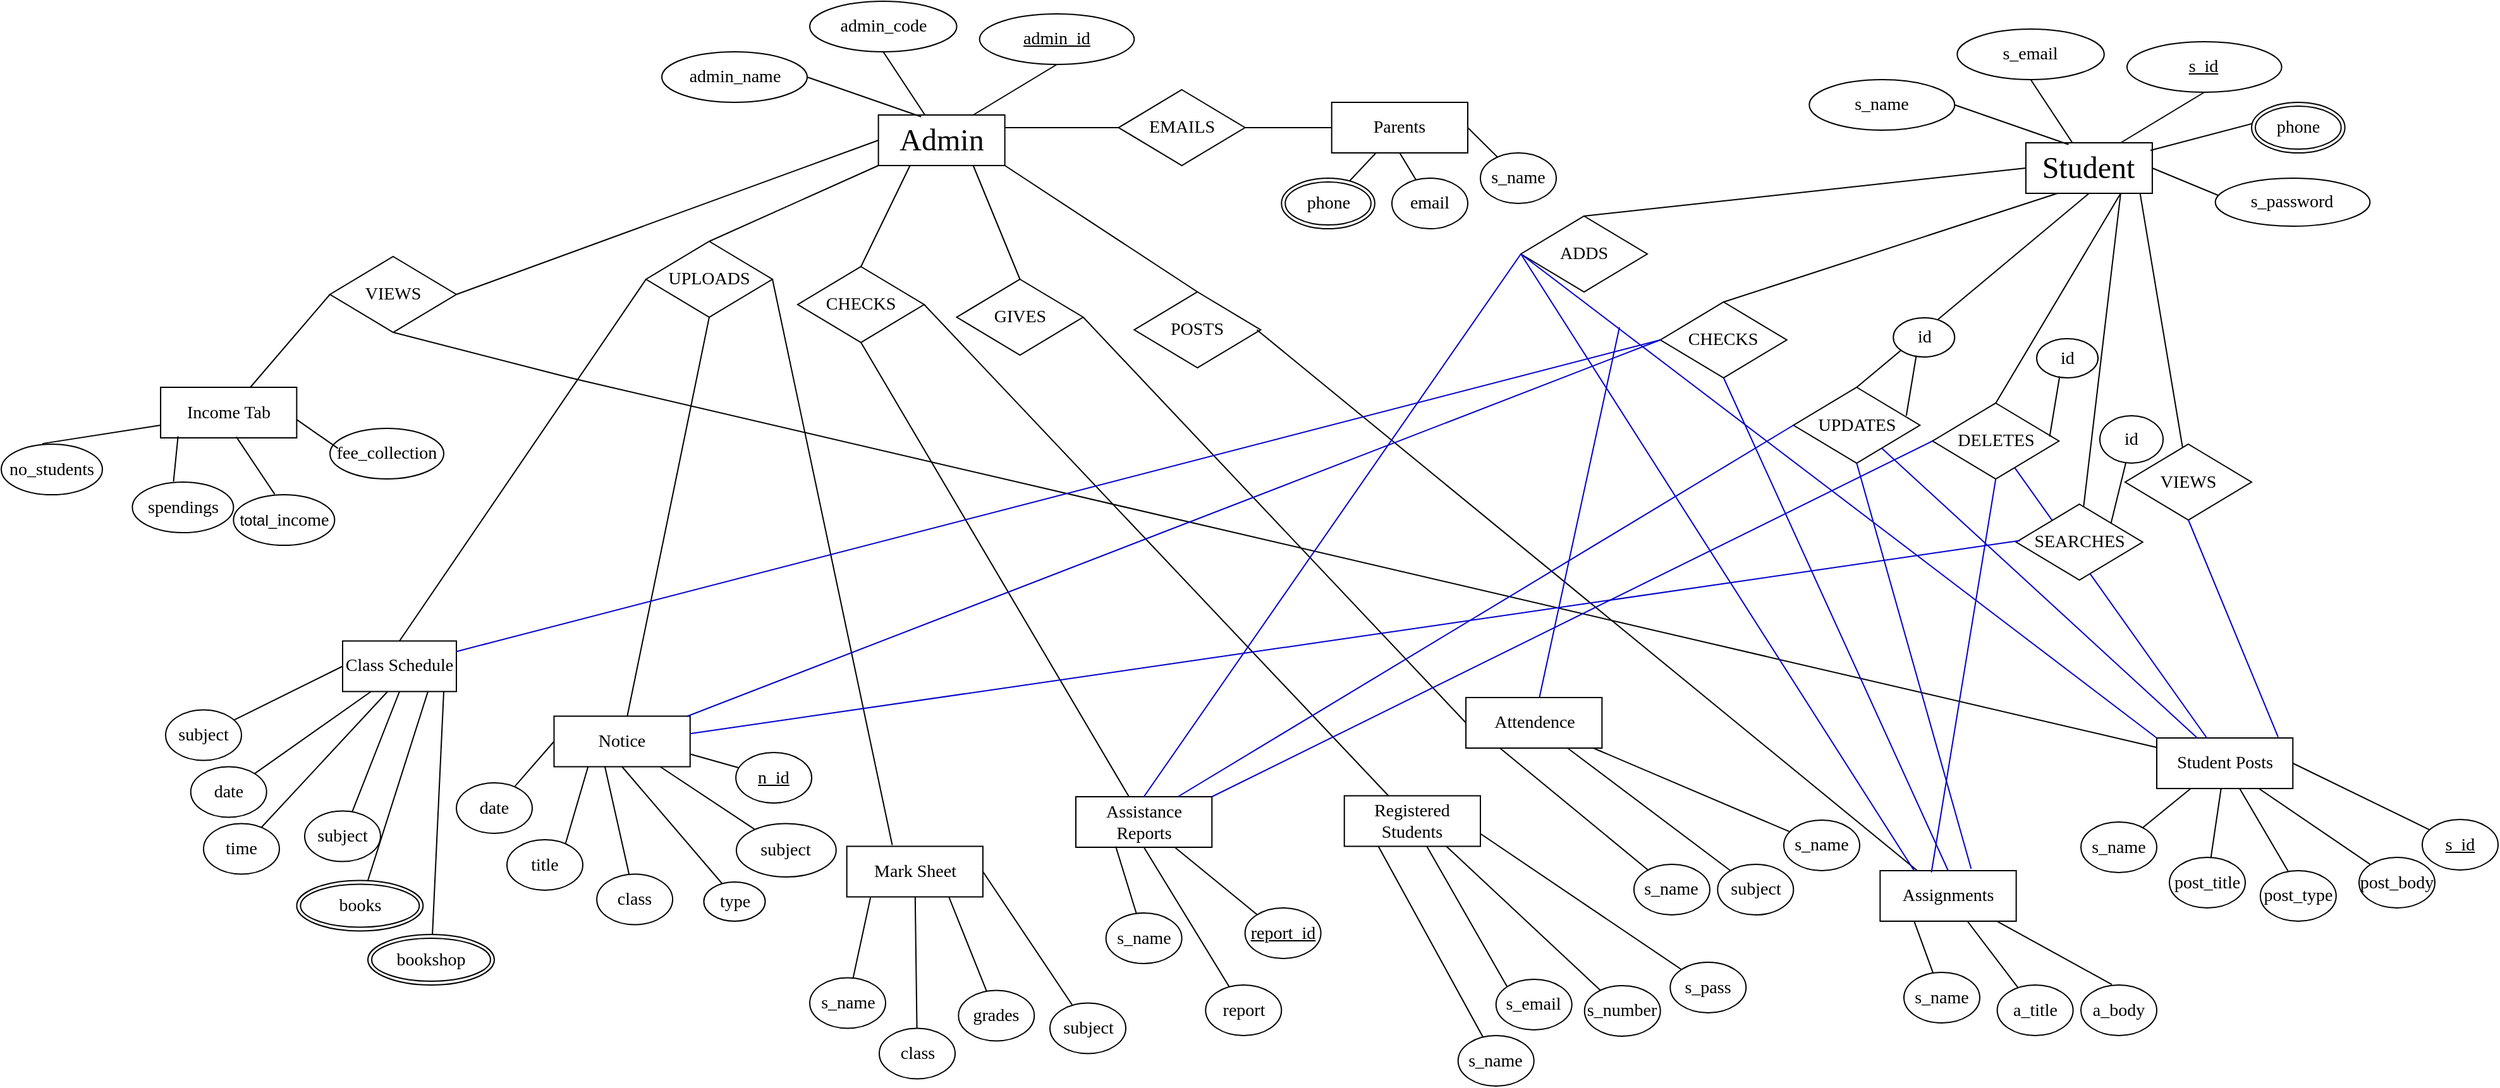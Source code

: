 <mxfile version="15.0.4" type="device"><diagram id="FTMtAkKd2MrKrXg9BswB" name="Page-1"><mxGraphModel dx="1871" dy="1571" grid="1" gridSize="10" guides="1" tooltips="1" connect="1" arrows="1" fold="1" page="1" pageScale="1" pageWidth="850" pageHeight="1100" math="0" shadow="0"><root><mxCell id="0"/><mxCell id="1" parent="0"/><mxCell id="PB2OtkkLWwIQwwQjsFlY-1" value="&lt;font style=&quot;font-size: 24px&quot; face=&quot;Times New Roman&quot;&gt;Admin&lt;/font&gt;" style="whiteSpace=wrap;html=1;align=center;" parent="1" vertex="1"><mxGeometry x="33.82" y="-218" width="100" height="40" as="geometry"/></mxCell><mxCell id="PB2OtkkLWwIQwwQjsFlY-3" value="&lt;font style=&quot;font-size: 14px&quot; face=&quot;Times New Roman&quot;&gt;Class Schedule&lt;br&gt;&lt;/font&gt;" style="whiteSpace=wrap;html=1;align=center;" parent="1" vertex="1"><mxGeometry x="-390" y="198.25" width="90" height="40" as="geometry"/></mxCell><mxCell id="PB2OtkkLWwIQwwQjsFlY-7" value="&lt;font style=&quot;font-size: 14px&quot; face=&quot;Times New Roman&quot;&gt;Registered Students&lt;br&gt;&lt;/font&gt;" style="whiteSpace=wrap;html=1;align=center;" parent="1" vertex="1"><mxGeometry x="402.36" y="320.75" width="107.64" height="40" as="geometry"/></mxCell><mxCell id="PB2OtkkLWwIQwwQjsFlY-10" value="&lt;font style=&quot;font-size: 14px&quot; face=&quot;Times New Roman&quot;&gt;Parents&lt;br&gt;&lt;/font&gt;" style="whiteSpace=wrap;html=1;align=center;" parent="1" vertex="1"><mxGeometry x="392.36" y="-228" width="107.64" height="40" as="geometry"/></mxCell><mxCell id="PB2OtkkLWwIQwwQjsFlY-11" value="&lt;font style=&quot;font-size: 14px&quot; face=&quot;Times New Roman&quot;&gt;Assistance Reports&lt;br&gt;&lt;/font&gt;" style="whiteSpace=wrap;html=1;align=center;" parent="1" vertex="1"><mxGeometry x="190" y="321.5" width="107.64" height="40" as="geometry"/></mxCell><mxCell id="PB2OtkkLWwIQwwQjsFlY-13" value="&lt;font style=&quot;font-size: 14px&quot; face=&quot;Times New Roman&quot;&gt;Mark Sheet&lt;br&gt;&lt;/font&gt;" style="whiteSpace=wrap;html=1;align=center;" parent="1" vertex="1"><mxGeometry x="8.82" y="360.75" width="107.64" height="40" as="geometry"/></mxCell><mxCell id="PB2OtkkLWwIQwwQjsFlY-14" value="&lt;font style=&quot;font-size: 14px&quot; face=&quot;Times New Roman&quot;&gt;Notice&lt;br&gt;&lt;/font&gt;" style="whiteSpace=wrap;html=1;align=center;" parent="1" vertex="1"><mxGeometry x="-222.76" y="257.75" width="107.64" height="40" as="geometry"/></mxCell><mxCell id="PB2OtkkLWwIQwwQjsFlY-15" value="&lt;font style=&quot;font-size: 14px&quot; face=&quot;Times New Roman&quot;&gt;Attendence&lt;br&gt;&lt;/font&gt;" style="whiteSpace=wrap;html=1;align=center;" parent="1" vertex="1"><mxGeometry x="498.54" y="243" width="107.64" height="40" as="geometry"/></mxCell><mxCell id="PB2OtkkLWwIQwwQjsFlY-16" value="&lt;font style=&quot;font-size: 14px&quot; face=&quot;Times New Roman&quot;&gt;Income Tab&lt;br&gt;&lt;/font&gt;" style="whiteSpace=wrap;html=1;align=center;" parent="1" vertex="1"><mxGeometry x="-533.95" y="-2.5" width="107.64" height="40" as="geometry"/></mxCell><mxCell id="PB2OtkkLWwIQwwQjsFlY-17" value="&lt;font style=&quot;font-size: 14px&quot; face=&quot;Times New Roman&quot;&gt;Assignments&lt;br&gt;&lt;/font&gt;" style="whiteSpace=wrap;html=1;align=center;" parent="1" vertex="1"><mxGeometry x="826.18" y="380" width="107.64" height="40" as="geometry"/></mxCell><mxCell id="PB2OtkkLWwIQwwQjsFlY-18" value="&lt;font style=&quot;font-size: 14px&quot; face=&quot;Times New Roman&quot;&gt;UPLOADS&lt;br&gt;&lt;/font&gt;" style="shape=rhombus;perimeter=rhombusPerimeter;whiteSpace=wrap;html=1;align=center;" parent="1" vertex="1"><mxGeometry x="-150" y="-118" width="100" height="60" as="geometry"/></mxCell><mxCell id="PB2OtkkLWwIQwwQjsFlY-19" value="" style="endArrow=none;html=1;entryX=0;entryY=1;entryDx=0;entryDy=0;exitX=0.5;exitY=0;exitDx=0;exitDy=0;" parent="1" source="PB2OtkkLWwIQwwQjsFlY-18" target="PB2OtkkLWwIQwwQjsFlY-1" edge="1"><mxGeometry width="50" height="50" relative="1" as="geometry"><mxPoint x="430" y="122" as="sourcePoint"/><mxPoint x="480" y="72" as="targetPoint"/></mxGeometry></mxCell><mxCell id="PB2OtkkLWwIQwwQjsFlY-20" value="" style="endArrow=none;html=1;entryX=0.5;entryY=1;entryDx=0;entryDy=0;" parent="1" source="PB2OtkkLWwIQwwQjsFlY-14" target="PB2OtkkLWwIQwwQjsFlY-18" edge="1"><mxGeometry width="50" height="50" relative="1" as="geometry"><mxPoint x="480" y="170" as="sourcePoint"/><mxPoint x="530" y="120" as="targetPoint"/></mxGeometry></mxCell><mxCell id="PB2OtkkLWwIQwwQjsFlY-21" value="&lt;font style=&quot;font-size: 14px&quot; face=&quot;Times New Roman&quot;&gt;CHECKS&lt;/font&gt;" style="shape=rhombus;perimeter=rhombusPerimeter;whiteSpace=wrap;html=1;align=center;" parent="1" vertex="1"><mxGeometry x="-30.0" y="-98" width="100" height="60" as="geometry"/></mxCell><mxCell id="PB2OtkkLWwIQwwQjsFlY-22" value="" style="endArrow=none;html=1;entryX=0.25;entryY=1;entryDx=0;entryDy=0;exitX=0.5;exitY=0;exitDx=0;exitDy=0;" parent="1" source="PB2OtkkLWwIQwwQjsFlY-21" target="PB2OtkkLWwIQwwQjsFlY-1" edge="1"><mxGeometry width="50" height="50" relative="1" as="geometry"><mxPoint x="515" y="162" as="sourcePoint"/><mxPoint x="513.64" y="22" as="targetPoint"/></mxGeometry></mxCell><mxCell id="PB2OtkkLWwIQwwQjsFlY-23" value="" style="endArrow=none;html=1;exitX=0.334;exitY=-0.025;exitDx=0;exitDy=0;entryX=1;entryY=0.5;entryDx=0;entryDy=0;exitPerimeter=0;" parent="1" source="PB2OtkkLWwIQwwQjsFlY-13" target="PB2OtkkLWwIQwwQjsFlY-18" edge="1"><mxGeometry width="50" height="50" relative="1" as="geometry"><mxPoint x="150.0" y="270" as="sourcePoint"/><mxPoint x="615" y="160" as="targetPoint"/></mxGeometry></mxCell><mxCell id="PB2OtkkLWwIQwwQjsFlY-24" value="&lt;font style=&quot;font-size: 14px&quot; face=&quot;Times New Roman&quot;&gt;GIVES&lt;/font&gt;" style="shape=rhombus;perimeter=rhombusPerimeter;whiteSpace=wrap;html=1;align=center;" parent="1" vertex="1"><mxGeometry x="95.78" y="-88" width="100" height="60" as="geometry"/></mxCell><mxCell id="PB2OtkkLWwIQwwQjsFlY-25" value="" style="endArrow=none;html=1;entryX=0.75;entryY=1;entryDx=0;entryDy=0;exitX=0.5;exitY=0;exitDx=0;exitDy=0;" parent="1" source="PB2OtkkLWwIQwwQjsFlY-24" target="PB2OtkkLWwIQwwQjsFlY-1" edge="1"><mxGeometry width="50" height="50" relative="1" as="geometry"><mxPoint x="596.36" y="142" as="sourcePoint"/><mxPoint x="500.0" y="2" as="targetPoint"/></mxGeometry></mxCell><mxCell id="PB2OtkkLWwIQwwQjsFlY-26" value="" style="endArrow=none;html=1;entryX=0;entryY=0.5;entryDx=0;entryDy=0;exitX=0.5;exitY=0;exitDx=0;exitDy=0;" parent="1" source="PB2OtkkLWwIQwwQjsFlY-3" target="PB2OtkkLWwIQwwQjsFlY-18" edge="1"><mxGeometry width="50" height="50" relative="1" as="geometry"><mxPoint x="646.375" y="230" as="sourcePoint"/><mxPoint x="696.36" y="140" as="targetPoint"/></mxGeometry></mxCell><mxCell id="PB2OtkkLWwIQwwQjsFlY-27" value="&lt;font style=&quot;font-size: 14px&quot; face=&quot;Times New Roman&quot;&gt;POSTS&lt;/font&gt;" style="shape=rhombus;perimeter=rhombusPerimeter;whiteSpace=wrap;html=1;align=center;" parent="1" vertex="1"><mxGeometry x="236.18" y="-78" width="100" height="60" as="geometry"/></mxCell><mxCell id="PB2OtkkLWwIQwwQjsFlY-28" value="" style="endArrow=none;html=1;exitX=0.5;exitY=0;exitDx=0;exitDy=0;entryX=1;entryY=1;entryDx=0;entryDy=0;" parent="1" source="PB2OtkkLWwIQwwQjsFlY-27" target="PB2OtkkLWwIQwwQjsFlY-1" edge="1"><mxGeometry width="50" height="50" relative="1" as="geometry"><mxPoint x="732.64" y="112" as="sourcePoint"/><mxPoint x="530" y="22" as="targetPoint"/></mxGeometry></mxCell><mxCell id="PB2OtkkLWwIQwwQjsFlY-29" value="" style="endArrow=none;html=1;entryX=0.97;entryY=0.5;entryDx=0;entryDy=0;entryPerimeter=0;" parent="1" source="PB2OtkkLWwIQwwQjsFlY-17" target="PB2OtkkLWwIQwwQjsFlY-27" edge="1"><mxGeometry width="50" height="50" relative="1" as="geometry"><mxPoint x="788.37" y="180" as="sourcePoint"/><mxPoint x="832.64" y="110" as="targetPoint"/></mxGeometry></mxCell><mxCell id="PB2OtkkLWwIQwwQjsFlY-31" value="" style="endArrow=none;html=1;exitX=0.5;exitY=1;exitDx=0;exitDy=0;" parent="1" source="PB2OtkkLWwIQwwQjsFlY-21" target="PB2OtkkLWwIQwwQjsFlY-11" edge="1"><mxGeometry width="50" height="50" relative="1" as="geometry"><mxPoint x="560" y="210" as="sourcePoint"/><mxPoint x="610" y="160" as="targetPoint"/></mxGeometry></mxCell><mxCell id="PB2OtkkLWwIQwwQjsFlY-32" value="" style="endArrow=none;html=1;exitX=1;exitY=0.5;exitDx=0;exitDy=0;" parent="1" source="PB2OtkkLWwIQwwQjsFlY-21" target="PB2OtkkLWwIQwwQjsFlY-7" edge="1"><mxGeometry width="50" height="50" relative="1" as="geometry"><mxPoint x="400.0" y="210" as="sourcePoint"/><mxPoint x="420.644" y="340" as="targetPoint"/></mxGeometry></mxCell><mxCell id="PB2OtkkLWwIQwwQjsFlY-34" value="" style="endArrow=none;html=1;entryX=1;entryY=0.5;entryDx=0;entryDy=0;exitX=0;exitY=0.5;exitDx=0;exitDy=0;" parent="1" source="PB2OtkkLWwIQwwQjsFlY-15" target="PB2OtkkLWwIQwwQjsFlY-24" edge="1"><mxGeometry width="50" height="50" relative="1" as="geometry"><mxPoint x="560" y="210" as="sourcePoint"/><mxPoint x="620" y="190" as="targetPoint"/></mxGeometry></mxCell><mxCell id="PB2OtkkLWwIQwwQjsFlY-35" value="&lt;font style=&quot;font-size: 14px&quot; face=&quot;Times New Roman&quot;&gt;VIEWS&lt;/font&gt;" style="shape=rhombus;perimeter=rhombusPerimeter;whiteSpace=wrap;html=1;align=center;" parent="1" vertex="1"><mxGeometry x="-400" y="-106" width="100" height="60" as="geometry"/></mxCell><mxCell id="PB2OtkkLWwIQwwQjsFlY-36" value="" style="endArrow=none;html=1;exitX=1;exitY=0.5;exitDx=0;exitDy=0;entryX=0;entryY=0.5;entryDx=0;entryDy=0;" parent="1" source="PB2OtkkLWwIQwwQjsFlY-35" target="PB2OtkkLWwIQwwQjsFlY-1" edge="1"><mxGeometry width="50" height="50" relative="1" as="geometry"><mxPoint x="861.64" y="112" as="sourcePoint"/><mxPoint x="529" y="2" as="targetPoint"/></mxGeometry></mxCell><mxCell id="PB2OtkkLWwIQwwQjsFlY-37" value="" style="endArrow=none;html=1;entryX=0;entryY=0.5;entryDx=0;entryDy=0;" parent="1" source="PB2OtkkLWwIQwwQjsFlY-16" target="PB2OtkkLWwIQwwQjsFlY-35" edge="1"><mxGeometry width="50" height="50" relative="1" as="geometry"><mxPoint x="901.782" y="330" as="sourcePoint"/><mxPoint x="961.64" y="110" as="targetPoint"/></mxGeometry></mxCell><mxCell id="PB2OtkkLWwIQwwQjsFlY-38" value="&lt;font style=&quot;font-size: 14px&quot; face=&quot;Times New Roman&quot;&gt;EMAILS&lt;/font&gt;" style="shape=rhombus;perimeter=rhombusPerimeter;whiteSpace=wrap;html=1;align=center;" parent="1" vertex="1"><mxGeometry x="223.82" y="-238" width="100" height="60" as="geometry"/></mxCell><mxCell id="PB2OtkkLWwIQwwQjsFlY-39" value="" style="endArrow=none;html=1;entryX=1;entryY=0.25;entryDx=0;entryDy=0;exitX=0;exitY=0.5;exitDx=0;exitDy=0;" parent="1" source="PB2OtkkLWwIQwwQjsFlY-38" target="PB2OtkkLWwIQwwQjsFlY-1" edge="1"><mxGeometry width="50" height="50" relative="1" as="geometry"><mxPoint x="960.75" y="122" as="sourcePoint"/><mxPoint x="756.75" y="22" as="targetPoint"/></mxGeometry></mxCell><mxCell id="PB2OtkkLWwIQwwQjsFlY-40" value="" style="endArrow=none;html=1;entryX=1;entryY=0.5;entryDx=0;entryDy=0;exitX=0;exitY=0.5;exitDx=0;exitDy=0;" parent="1" source="PB2OtkkLWwIQwwQjsFlY-10" target="PB2OtkkLWwIQwwQjsFlY-38" edge="1"><mxGeometry width="50" height="50" relative="1" as="geometry"><mxPoint x="950.892" y="292" as="sourcePoint"/><mxPoint x="1010.75" y="72" as="targetPoint"/></mxGeometry></mxCell><mxCell id="PB2OtkkLWwIQwwQjsFlY-41" value="&lt;font style=&quot;font-size: 12px&quot; face=&quot;Times New Roman&quot;&gt;&lt;font style=&quot;font-size: 14px&quot;&gt;admin_name&lt;/font&gt;&lt;/font&gt;" style="ellipse;whiteSpace=wrap;html=1;align=center;" parent="1" vertex="1"><mxGeometry x="-137.5" y="-268" width="115" height="40" as="geometry"/></mxCell><mxCell id="PB2OtkkLWwIQwwQjsFlY-42" value="&lt;font style=&quot;font-size: 12px&quot; face=&quot;Times New Roman&quot;&gt;&lt;font style=&quot;font-size: 14px&quot;&gt;admin_code&lt;/font&gt;&lt;br&gt;&lt;/font&gt;" style="ellipse;whiteSpace=wrap;html=1;align=center;" parent="1" vertex="1"><mxGeometry x="-20.5" y="-308" width="116.28" height="40" as="geometry"/></mxCell><mxCell id="PB2OtkkLWwIQwwQjsFlY-43" value="" style="endArrow=none;html=1;entryX=0.5;entryY=1;entryDx=0;entryDy=0;" parent="1" source="PB2OtkkLWwIQwwQjsFlY-1" target="PB2OtkkLWwIQwwQjsFlY-42" edge="1"><mxGeometry width="50" height="50" relative="1" as="geometry"><mxPoint x="350.0" y="-108" as="sourcePoint"/><mxPoint x="463.64" y="-178" as="targetPoint"/></mxGeometry></mxCell><mxCell id="PB2OtkkLWwIQwwQjsFlY-44" value="" style="endArrow=none;html=1;entryX=1;entryY=0.5;entryDx=0;entryDy=0;exitX=0.338;exitY=0.035;exitDx=0;exitDy=0;exitPerimeter=0;" parent="1" source="PB2OtkkLWwIQwwQjsFlY-1" target="PB2OtkkLWwIQwwQjsFlY-41" edge="1"><mxGeometry width="50" height="50" relative="1" as="geometry"><mxPoint x="490.823" y="-218" as="sourcePoint"/><mxPoint x="496.28" y="-268" as="targetPoint"/></mxGeometry></mxCell><mxCell id="PB2OtkkLWwIQwwQjsFlY-45" value="" style="endArrow=none;html=1;exitX=0.75;exitY=0;exitDx=0;exitDy=0;entryX=0.5;entryY=1;entryDx=0;entryDy=0;" parent="1" source="PB2OtkkLWwIQwwQjsFlY-1" target="PB2OtkkLWwIQwwQjsFlY-46" edge="1"><mxGeometry width="50" height="50" relative="1" as="geometry"><mxPoint x="510" y="-18" as="sourcePoint"/><mxPoint x="570" y="-68" as="targetPoint"/></mxGeometry></mxCell><mxCell id="PB2OtkkLWwIQwwQjsFlY-46" value="&lt;u&gt;&lt;font style=&quot;font-size: 12px&quot; face=&quot;Times New Roman&quot;&gt;&lt;font style=&quot;font-size: 14px&quot;&gt;admin_id&lt;/font&gt;&lt;/font&gt;&lt;/u&gt;" style="ellipse;whiteSpace=wrap;html=1;align=center;" parent="1" vertex="1"><mxGeometry x="113.82" y="-298" width="122.36" height="40" as="geometry"/></mxCell><mxCell id="PB2OtkkLWwIQwwQjsFlY-48" value="&lt;font style=&quot;font-size: 14px&quot; face=&quot;Times New Roman&quot;&gt;Student Posts&lt;br&gt;&lt;/font&gt;" style="whiteSpace=wrap;html=1;align=center;" parent="1" vertex="1"><mxGeometry x="1045" y="275" width="107.64" height="40" as="geometry"/></mxCell><mxCell id="PB2OtkkLWwIQwwQjsFlY-51" value="" style="endArrow=none;html=1;entryX=0.5;entryY=1;entryDx=0;entryDy=0;" parent="1" source="PB2OtkkLWwIQwwQjsFlY-48" target="PB2OtkkLWwIQwwQjsFlY-35" edge="1"><mxGeometry width="50" height="50" relative="1" as="geometry"><mxPoint x="911.782" y="340" as="sourcePoint"/><mxPoint x="930" y="250" as="targetPoint"/><Array as="points"><mxPoint x="-210" y="-10"/></Array></mxGeometry></mxCell><mxCell id="PB2OtkkLWwIQwwQjsFlY-52" value="&lt;font style=&quot;font-size: 12px&quot; face=&quot;Times New Roman&quot;&gt;&lt;font style=&quot;font-size: 14px&quot;&gt;date&lt;/font&gt;&lt;/font&gt;" style="ellipse;whiteSpace=wrap;html=1;align=center;" parent="1" vertex="1"><mxGeometry x="-510.13" y="297.75" width="60" height="40" as="geometry"/></mxCell><mxCell id="PB2OtkkLWwIQwwQjsFlY-53" value="" style="endArrow=none;html=1;exitX=0.25;exitY=1;exitDx=0;exitDy=0;" parent="1" source="PB2OtkkLWwIQwwQjsFlY-3" target="PB2OtkkLWwIQwwQjsFlY-52" edge="1"><mxGeometry width="50" height="50" relative="1" as="geometry"><mxPoint x="-198.78" y="644.15" as="sourcePoint"/><mxPoint x="-164.94" y="602.75" as="targetPoint"/></mxGeometry></mxCell><mxCell id="PB2OtkkLWwIQwwQjsFlY-54" value="&lt;font style=&quot;font-size: 12px&quot; face=&quot;Times New Roman&quot;&gt;&lt;font style=&quot;font-size: 14px&quot;&gt;time&lt;/font&gt;&lt;/font&gt;" style="ellipse;whiteSpace=wrap;html=1;align=center;" parent="1" vertex="1"><mxGeometry x="-500" y="342.75" width="60" height="40" as="geometry"/></mxCell><mxCell id="PB2OtkkLWwIQwwQjsFlY-55" value="" style="endArrow=none;html=1;exitX=0.393;exitY=1.006;exitDx=0;exitDy=0;exitPerimeter=0;" parent="1" source="PB2OtkkLWwIQwwQjsFlY-3" target="PB2OtkkLWwIQwwQjsFlY-54" edge="1"><mxGeometry width="50" height="50" relative="1" as="geometry"><mxPoint x="-230" y="337.75" as="sourcePoint"/><mxPoint x="-97.44" y="617.75" as="targetPoint"/></mxGeometry></mxCell><mxCell id="PB2OtkkLWwIQwwQjsFlY-56" value="&lt;font style=&quot;font-size: 12px&quot; face=&quot;Times New Roman&quot;&gt;&lt;font style=&quot;font-size: 14px&quot;&gt;subject&lt;/font&gt;&lt;/font&gt;" style="ellipse;whiteSpace=wrap;html=1;align=center;" parent="1" vertex="1"><mxGeometry x="-420" y="332.75" width="60" height="40" as="geometry"/></mxCell><mxCell id="PB2OtkkLWwIQwwQjsFlY-57" value="" style="endArrow=none;html=1;exitX=0.5;exitY=1;exitDx=0;exitDy=0;" parent="1" source="PB2OtkkLWwIQwwQjsFlY-3" target="PB2OtkkLWwIQwwQjsFlY-56" edge="1"><mxGeometry width="50" height="50" relative="1" as="geometry"><mxPoint x="-157.5" y="337.75" as="sourcePoint"/><mxPoint x="-24.94" y="617.75" as="targetPoint"/></mxGeometry></mxCell><mxCell id="PB2OtkkLWwIQwwQjsFlY-59" value="" style="endArrow=none;html=1;exitX=0.75;exitY=1;exitDx=0;exitDy=0;" parent="1" source="PB2OtkkLWwIQwwQjsFlY-3" target="hd-Kn91M2v59j7eYoHOs-142" edge="1"><mxGeometry width="50" height="50" relative="1" as="geometry"><mxPoint x="-260" y="322.75" as="sourcePoint"/><mxPoint x="-364.363" y="383.106" as="targetPoint"/></mxGeometry></mxCell><mxCell id="PB2OtkkLWwIQwwQjsFlY-60" value="&lt;font style=&quot;font-size: 12px&quot; face=&quot;Times New Roman&quot;&gt;&lt;font style=&quot;font-size: 14px&quot;&gt;subject&lt;/font&gt;&lt;/font&gt;" style="ellipse;whiteSpace=wrap;html=1;align=center;" parent="1" vertex="1"><mxGeometry x="-530" y="252.75" width="60" height="40" as="geometry"/></mxCell><mxCell id="PB2OtkkLWwIQwwQjsFlY-61" value="" style="endArrow=none;html=1;exitX=0;exitY=0.5;exitDx=0;exitDy=0;" parent="1" source="PB2OtkkLWwIQwwQjsFlY-3" target="PB2OtkkLWwIQwwQjsFlY-60" edge="1"><mxGeometry width="50" height="50" relative="1" as="geometry"><mxPoint x="-255" y="292.75" as="sourcePoint"/><mxPoint x="-199.94" y="542.75" as="targetPoint"/></mxGeometry></mxCell><mxCell id="PB2OtkkLWwIQwwQjsFlY-63" value="" style="endArrow=none;html=1;exitX=0.889;exitY=1;exitDx=0;exitDy=0;exitPerimeter=0;" parent="1" source="PB2OtkkLWwIQwwQjsFlY-3" edge="1"><mxGeometry width="50" height="50" relative="1" as="geometry"><mxPoint x="-319" y="262.75" as="sourcePoint"/><mxPoint x="-319.067" y="432.76" as="targetPoint"/></mxGeometry></mxCell><mxCell id="PB2OtkkLWwIQwwQjsFlY-65" value="&lt;font style=&quot;font-size: 12px&quot; face=&quot;Times New Roman&quot;&gt;&lt;font style=&quot;font-size: 14px&quot;&gt;title&lt;/font&gt;&lt;/font&gt;" style="ellipse;whiteSpace=wrap;html=1;align=center;" parent="1" vertex="1"><mxGeometry x="-260" y="355.5" width="60" height="40" as="geometry"/></mxCell><mxCell id="PB2OtkkLWwIQwwQjsFlY-66" value="" style="endArrow=none;html=1;exitX=0.25;exitY=1;exitDx=0;exitDy=0;" parent="1" source="PB2OtkkLWwIQwwQjsFlY-14" edge="1"><mxGeometry width="50" height="50" relative="1" as="geometry"><mxPoint x="-122.03" y="307.75" as="sourcePoint"/><mxPoint x="-213.53" y="358.078" as="targetPoint"/></mxGeometry></mxCell><mxCell id="PB2OtkkLWwIQwwQjsFlY-67" value="&lt;font style=&quot;font-size: 12px&quot; face=&quot;Times New Roman&quot;&gt;&lt;font style=&quot;font-size: 14px&quot;&gt;class&lt;/font&gt;&lt;/font&gt;" style="ellipse;whiteSpace=wrap;html=1;align=center;" parent="1" vertex="1"><mxGeometry x="-188.94" y="382.75" width="60" height="40" as="geometry"/></mxCell><mxCell id="PB2OtkkLWwIQwwQjsFlY-68" value="" style="endArrow=none;html=1;exitX=0.373;exitY=0.991;exitDx=0;exitDy=0;exitPerimeter=0;" parent="1" source="PB2OtkkLWwIQwwQjsFlY-14" target="PB2OtkkLWwIQwwQjsFlY-67" edge="1"><mxGeometry width="50" height="50" relative="1" as="geometry"><mxPoint x="-82.03" y="387.75" as="sourcePoint"/><mxPoint x="178.62" y="652.75" as="targetPoint"/></mxGeometry></mxCell><mxCell id="PB2OtkkLWwIQwwQjsFlY-70" value="&lt;font style=&quot;font-size: 12px&quot; face=&quot;Times New Roman&quot;&gt;&lt;font style=&quot;font-size: 14px&quot;&gt;subject&lt;/font&gt;&lt;/font&gt;" style="ellipse;whiteSpace=wrap;html=1;align=center;direction=south;" parent="1" vertex="1"><mxGeometry x="-78.54" y="342.75" width="78.94" height="42.25" as="geometry"/></mxCell><mxCell id="PB2OtkkLWwIQwwQjsFlY-71" value="" style="endArrow=none;html=1;" parent="1" source="PB2OtkkLWwIQwwQjsFlY-14" target="PB2OtkkLWwIQwwQjsFlY-70" edge="1"><mxGeometry width="50" height="50" relative="1" as="geometry"><mxPoint x="-72.03" y="397.75" as="sourcePoint"/><mxPoint x="188.62" y="662.75" as="targetPoint"/></mxGeometry></mxCell><mxCell id="hd-Kn91M2v59j7eYoHOs-3" value="" style="endArrow=none;html=1;exitX=1;exitY=0.75;exitDx=0;exitDy=0;" parent="1" source="PB2OtkkLWwIQwwQjsFlY-14" edge="1"><mxGeometry width="50" height="50" relative="1" as="geometry"><mxPoint x="4.528" y="392.75" as="sourcePoint"/><mxPoint x="-72.5" y="299.75" as="targetPoint"/></mxGeometry></mxCell><mxCell id="hd-Kn91M2v59j7eYoHOs-4" value="&lt;font style=&quot;font-size: 12px&quot; face=&quot;Times New Roman&quot;&gt;&lt;font style=&quot;font-size: 14px&quot;&gt;subject&lt;/font&gt;&lt;/font&gt;" style="ellipse;whiteSpace=wrap;html=1;align=center;" parent="1" vertex="1"><mxGeometry x="169.5" y="484.75" width="60" height="40" as="geometry"/></mxCell><mxCell id="hd-Kn91M2v59j7eYoHOs-5" value="" style="endArrow=none;html=1;exitX=1;exitY=0.5;exitDx=0;exitDy=0;" parent="1" source="PB2OtkkLWwIQwwQjsFlY-13" target="hd-Kn91M2v59j7eYoHOs-4" edge="1"><mxGeometry width="50" height="50" relative="1" as="geometry"><mxPoint x="365.828" y="500" as="sourcePoint"/><mxPoint x="609.92" y="785" as="targetPoint"/></mxGeometry></mxCell><mxCell id="hd-Kn91M2v59j7eYoHOs-6" value="&lt;font style=&quot;font-size: 12px&quot; face=&quot;Times New Roman&quot;&gt;&lt;font style=&quot;font-size: 14px&quot;&gt;class&lt;/font&gt;&lt;/font&gt;" style="ellipse;whiteSpace=wrap;html=1;align=center;" parent="1" vertex="1"><mxGeometry x="34.5" y="504.75" width="60" height="40" as="geometry"/></mxCell><mxCell id="hd-Kn91M2v59j7eYoHOs-7" value="" style="endArrow=none;html=1;" parent="1" source="PB2OtkkLWwIQwwQjsFlY-13" target="hd-Kn91M2v59j7eYoHOs-6" edge="1"><mxGeometry width="50" height="50" relative="1" as="geometry"><mxPoint x="287.01" y="558.75" as="sourcePoint"/><mxPoint x="544.42" y="834.11" as="targetPoint"/></mxGeometry></mxCell><mxCell id="hd-Kn91M2v59j7eYoHOs-8" value="&lt;font style=&quot;font-size: 12px&quot; face=&quot;Times New Roman&quot;&gt;&lt;font style=&quot;font-size: 14px&quot;&gt;s_name&lt;/font&gt;&lt;/font&gt;" style="ellipse;whiteSpace=wrap;html=1;align=center;" parent="1" vertex="1"><mxGeometry x="-20.5" y="464.75" width="60" height="40" as="geometry"/></mxCell><mxCell id="hd-Kn91M2v59j7eYoHOs-9" value="" style="endArrow=none;html=1;exitX=0.174;exitY=1.014;exitDx=0;exitDy=0;exitPerimeter=0;" parent="1" source="PB2OtkkLWwIQwwQjsFlY-13" target="hd-Kn91M2v59j7eYoHOs-8" edge="1"><mxGeometry width="50" height="50" relative="1" as="geometry"><mxPoint x="272.59" y="549.75" as="sourcePoint"/><mxPoint x="444.42" y="810.11" as="targetPoint"/></mxGeometry></mxCell><mxCell id="hd-Kn91M2v59j7eYoHOs-10" value="&lt;font style=&quot;font-size: 12px&quot; face=&quot;Times New Roman&quot;&gt;&lt;font style=&quot;font-size: 14px&quot;&gt;grades&lt;/font&gt;&lt;/font&gt;" style="ellipse;whiteSpace=wrap;html=1;align=center;" parent="1" vertex="1"><mxGeometry x="97.14" y="474.75" width="60" height="40" as="geometry"/></mxCell><mxCell id="hd-Kn91M2v59j7eYoHOs-11" value="" style="endArrow=none;html=1;exitX=0.75;exitY=1;exitDx=0;exitDy=0;" parent="1" source="PB2OtkkLWwIQwwQjsFlY-13" target="hd-Kn91M2v59j7eYoHOs-10" edge="1"><mxGeometry width="50" height="50" relative="1" as="geometry"><mxPoint x="426.508" y="574.75" as="sourcePoint"/><mxPoint x="670.6" y="859.75" as="targetPoint"/></mxGeometry></mxCell><mxCell id="hd-Kn91M2v59j7eYoHOs-12" value="&lt;font style=&quot;font-size: 12px&quot; face=&quot;Times New Roman&quot;&gt;&lt;font style=&quot;font-size: 14px&quot;&gt;s_name&lt;/font&gt;&lt;/font&gt;" style="ellipse;whiteSpace=wrap;html=1;align=center;" parent="1" vertex="1"><mxGeometry x="213.82" y="413.5" width="60" height="40" as="geometry"/></mxCell><mxCell id="hd-Kn91M2v59j7eYoHOs-13" value="" style="endArrow=none;html=1;exitX=0.293;exitY=0.984;exitDx=0;exitDy=0;exitPerimeter=0;" parent="1" source="PB2OtkkLWwIQwwQjsFlY-11" target="hd-Kn91M2v59j7eYoHOs-12" edge="1"><mxGeometry width="50" height="50" relative="1" as="geometry"><mxPoint x="291.369" y="641.06" as="sourcePoint"/><mxPoint x="476.38" y="890.86" as="targetPoint"/></mxGeometry></mxCell><mxCell id="hd-Kn91M2v59j7eYoHOs-15" value="&lt;font style=&quot;font-size: 12px&quot; face=&quot;Times New Roman&quot;&gt;&lt;font style=&quot;font-size: 14px&quot;&gt;report&lt;/font&gt;&lt;/font&gt;" style="ellipse;whiteSpace=wrap;html=1;align=center;" parent="1" vertex="1"><mxGeometry x="292.64" y="470.5" width="60" height="40" as="geometry"/></mxCell><mxCell id="hd-Kn91M2v59j7eYoHOs-16" value="" style="endArrow=none;html=1;exitX=0.5;exitY=1;exitDx=0;exitDy=0;" parent="1" source="PB2OtkkLWwIQwwQjsFlY-11" target="hd-Kn91M2v59j7eYoHOs-15" edge="1"><mxGeometry width="50" height="50" relative="1" as="geometry"><mxPoint x="513.64" y="630.5" as="sourcePoint"/><mxPoint x="525.61" y="936.5" as="targetPoint"/></mxGeometry></mxCell><mxCell id="hd-Kn91M2v59j7eYoHOs-17" value="&lt;u&gt;&lt;font style=&quot;font-size: 12px&quot; face=&quot;Times New Roman&quot;&gt;&lt;font style=&quot;font-size: 14px&quot;&gt;report_id&lt;/font&gt;&lt;/font&gt;&lt;/u&gt;" style="ellipse;whiteSpace=wrap;html=1;align=center;" parent="1" vertex="1"><mxGeometry x="323.82" y="409.5" width="60" height="40" as="geometry"/></mxCell><mxCell id="hd-Kn91M2v59j7eYoHOs-18" value="" style="endArrow=none;html=1;" parent="1" source="PB2OtkkLWwIQwwQjsFlY-11" edge="1"><mxGeometry width="50" height="50" relative="1" as="geometry"><mxPoint x="584.179" y="584.86" as="sourcePoint"/><mxPoint x="333.631" y="415.027" as="targetPoint"/></mxGeometry></mxCell><mxCell id="hd-Kn91M2v59j7eYoHOs-19" value="&lt;font style=&quot;font-size: 12px&quot; face=&quot;Times New Roman&quot;&gt;&lt;font style=&quot;font-size: 14px&quot;&gt;s_name&lt;/font&gt;&lt;/font&gt;" style="ellipse;whiteSpace=wrap;html=1;align=center;" parent="1" vertex="1"><mxGeometry x="492.36" y="510.5" width="60" height="40" as="geometry"/></mxCell><mxCell id="hd-Kn91M2v59j7eYoHOs-20" value="" style="endArrow=none;html=1;exitX=0.25;exitY=1;exitDx=0;exitDy=0;" parent="1" source="PB2OtkkLWwIQwwQjsFlY-7" target="hd-Kn91M2v59j7eYoHOs-19" edge="1"><mxGeometry width="50" height="50" relative="1" as="geometry"><mxPoint x="442.36" y="405.5" as="sourcePoint"/><mxPoint x="522.356" y="512.555" as="targetPoint"/></mxGeometry></mxCell><mxCell id="hd-Kn91M2v59j7eYoHOs-21" value="&lt;font style=&quot;font-size: 12px&quot; face=&quot;Times New Roman&quot;&gt;&lt;font style=&quot;font-size: 14px&quot;&gt;s_email&lt;/font&gt;&lt;/font&gt;" style="ellipse;whiteSpace=wrap;html=1;align=center;" parent="1" vertex="1"><mxGeometry x="522.36" y="466" width="60" height="40" as="geometry"/></mxCell><mxCell id="hd-Kn91M2v59j7eYoHOs-22" value="" style="endArrow=none;html=1;entryX=0;entryY=0;entryDx=0;entryDy=0;" parent="1" source="PB2OtkkLWwIQwwQjsFlY-7" target="hd-Kn91M2v59j7eYoHOs-21" edge="1"><mxGeometry width="50" height="50" relative="1" as="geometry"><mxPoint x="479.711" y="426.38" as="sourcePoint"/><mxPoint x="558.585" y="459.831" as="targetPoint"/></mxGeometry></mxCell><mxCell id="hd-Kn91M2v59j7eYoHOs-23" value="&lt;font style=&quot;font-size: 12px&quot; face=&quot;Times New Roman&quot;&gt;&lt;font style=&quot;font-size: 14px&quot;&gt;s_number&lt;/font&gt;&lt;/font&gt;" style="ellipse;whiteSpace=wrap;html=1;align=center;" parent="1" vertex="1"><mxGeometry x="592.36" y="471" width="60" height="40" as="geometry"/></mxCell><mxCell id="hd-Kn91M2v59j7eYoHOs-24" value="" style="endArrow=none;html=1;exitX=0.75;exitY=1;exitDx=0;exitDy=0;" parent="1" source="PB2OtkkLWwIQwwQjsFlY-7" target="hd-Kn91M2v59j7eYoHOs-23" edge="1"><mxGeometry width="50" height="50" relative="1" as="geometry"><mxPoint x="525.141" y="425.5" as="sourcePoint"/><mxPoint x="632.399" y="486.372" as="targetPoint"/></mxGeometry></mxCell><mxCell id="hd-Kn91M2v59j7eYoHOs-25" value="&lt;font style=&quot;font-size: 12px&quot; face=&quot;Times New Roman&quot;&gt;&lt;font style=&quot;font-size: 14px&quot;&gt;s_pass&lt;/font&gt;&lt;/font&gt;" style="ellipse;whiteSpace=wrap;html=1;align=center;" parent="1" vertex="1"><mxGeometry x="660.14" y="452.5" width="60" height="40" as="geometry"/></mxCell><mxCell id="hd-Kn91M2v59j7eYoHOs-26" value="" style="endArrow=none;html=1;exitX=1;exitY=0.75;exitDx=0;exitDy=0;" parent="1" source="PB2OtkkLWwIQwwQjsFlY-7" target="hd-Kn91M2v59j7eYoHOs-25" edge="1"><mxGeometry width="50" height="50" relative="1" as="geometry"><mxPoint x="550.0" y="405.5" as="sourcePoint"/><mxPoint x="923.74" y="880.68" as="targetPoint"/></mxGeometry></mxCell><mxCell id="hd-Kn91M2v59j7eYoHOs-28" value="&lt;font style=&quot;font-size: 12px&quot; face=&quot;Times New Roman&quot;&gt;&lt;font style=&quot;font-size: 14px&quot;&gt;s_name&lt;/font&gt;&lt;/font&gt;" style="ellipse;whiteSpace=wrap;html=1;align=center;" parent="1" vertex="1"><mxGeometry x="631.46" y="375" width="60" height="40" as="geometry"/></mxCell><mxCell id="hd-Kn91M2v59j7eYoHOs-29" value="" style="endArrow=none;html=1;exitX=0.25;exitY=1;exitDx=0;exitDy=0;" parent="1" source="PB2OtkkLWwIQwwQjsFlY-15" target="hd-Kn91M2v59j7eYoHOs-28" edge="1"><mxGeometry width="50" height="50" relative="1" as="geometry"><mxPoint x="715.279" y="364.36" as="sourcePoint"/><mxPoint x="727.48" y="670.36" as="targetPoint"/></mxGeometry></mxCell><mxCell id="hd-Kn91M2v59j7eYoHOs-30" value="&lt;font style=&quot;font-size: 12px&quot; face=&quot;Times New Roman&quot;&gt;&lt;font style=&quot;font-size: 14px&quot;&gt;subject&lt;/font&gt;&lt;/font&gt;" style="ellipse;whiteSpace=wrap;html=1;align=center;" parent="1" vertex="1"><mxGeometry x="697.64" y="375" width="60" height="40" as="geometry"/></mxCell><mxCell id="hd-Kn91M2v59j7eYoHOs-31" value="" style="endArrow=none;html=1;" parent="1" source="PB2OtkkLWwIQwwQjsFlY-15" target="hd-Kn91M2v59j7eYoHOs-30" edge="1"><mxGeometry width="50" height="50" relative="1" as="geometry"><mxPoint x="730" y="365" as="sourcePoint"/><mxPoint x="801.38" y="680.36" as="targetPoint"/></mxGeometry></mxCell><mxCell id="hd-Kn91M2v59j7eYoHOs-32" value="&lt;font style=&quot;font-size: 12px&quot; face=&quot;Times New Roman&quot;&gt;&lt;font style=&quot;font-size: 14px&quot;&gt;s_name&lt;/font&gt;&lt;/font&gt;" style="ellipse;whiteSpace=wrap;html=1;align=center;" parent="1" vertex="1"><mxGeometry x="750" y="340" width="60" height="40" as="geometry"/></mxCell><mxCell id="hd-Kn91M2v59j7eYoHOs-33" value="" style="endArrow=none;html=1;" parent="1" source="PB2OtkkLWwIQwwQjsFlY-15" target="hd-Kn91M2v59j7eYoHOs-32" edge="1"><mxGeometry width="50" height="50" relative="1" as="geometry"><mxPoint x="758.638" y="364" as="sourcePoint"/><mxPoint x="863.36" y="698.36" as="targetPoint"/></mxGeometry></mxCell><mxCell id="hd-Kn91M2v59j7eYoHOs-34" value="&lt;font style=&quot;font-size: 12px&quot; face=&quot;Times New Roman&quot;&gt;&lt;font style=&quot;font-size: 14px&quot;&gt;s_name&lt;/font&gt;&lt;/font&gt;" style="ellipse;whiteSpace=wrap;html=1;align=center;" parent="1" vertex="1"><mxGeometry x="845" y="460.5" width="60" height="40" as="geometry"/></mxCell><mxCell id="hd-Kn91M2v59j7eYoHOs-35" value="" style="endArrow=none;html=1;exitX=0.25;exitY=1;exitDx=0;exitDy=0;" parent="1" source="PB2OtkkLWwIQwwQjsFlY-17" target="hd-Kn91M2v59j7eYoHOs-34" edge="1"><mxGeometry width="50" height="50" relative="1" as="geometry"><mxPoint x="960.279" y="440.5" as="sourcePoint"/><mxPoint x="972.48" y="746.5" as="targetPoint"/></mxGeometry></mxCell><mxCell id="hd-Kn91M2v59j7eYoHOs-40" value="&lt;font style=&quot;font-size: 12px&quot; face=&quot;Times New Roman&quot;&gt;&lt;font style=&quot;font-size: 14px&quot;&gt;a_title&lt;/font&gt;&lt;/font&gt;" style="ellipse;whiteSpace=wrap;html=1;align=center;" parent="1" vertex="1"><mxGeometry x="918.82" y="470.5" width="60" height="40" as="geometry"/></mxCell><mxCell id="hd-Kn91M2v59j7eYoHOs-41" value="" style="endArrow=none;html=1;" parent="1" source="PB2OtkkLWwIQwwQjsFlY-17" target="hd-Kn91M2v59j7eYoHOs-40" edge="1"><mxGeometry width="50" height="50" relative="1" as="geometry"><mxPoint x="1131.91" y="430.5" as="sourcePoint"/><mxPoint x="1182.48" y="746.5" as="targetPoint"/></mxGeometry></mxCell><mxCell id="hd-Kn91M2v59j7eYoHOs-42" value="&lt;font style=&quot;font-size: 12px&quot; face=&quot;Times New Roman&quot;&gt;&lt;font style=&quot;font-size: 14px&quot;&gt;a_body&lt;/font&gt;&lt;/font&gt;" style="ellipse;whiteSpace=wrap;html=1;align=center;" parent="1" vertex="1"><mxGeometry x="985.0" y="470.5" width="60" height="40" as="geometry"/></mxCell><mxCell id="hd-Kn91M2v59j7eYoHOs-43" value="" style="endArrow=none;html=1;entryX=0.407;entryY=-0.011;entryDx=0;entryDy=0;entryPerimeter=0;exitX=0.861;exitY=1.004;exitDx=0;exitDy=0;exitPerimeter=0;" parent="1" source="PB2OtkkLWwIQwwQjsFlY-17" target="hd-Kn91M2v59j7eYoHOs-42" edge="1"><mxGeometry width="50" height="50" relative="1" as="geometry"><mxPoint x="959.201" y="440.5" as="sourcePoint"/><mxPoint x="959.582" y="460.506" as="targetPoint"/></mxGeometry></mxCell><mxCell id="hd-Kn91M2v59j7eYoHOs-45" value="&lt;font style=&quot;font-size: 12px&quot; face=&quot;Times New Roman&quot;&gt;&lt;font style=&quot;font-size: 14px&quot;&gt;no_students&lt;/font&gt;&lt;/font&gt;" style="ellipse;whiteSpace=wrap;html=1;align=center;" parent="1" vertex="1"><mxGeometry x="-660" y="42.5" width="80" height="40" as="geometry"/></mxCell><mxCell id="hd-Kn91M2v59j7eYoHOs-46" value="" style="endArrow=none;html=1;entryX=0.407;entryY=-0.011;entryDx=0;entryDy=0;entryPerimeter=0;exitX=0;exitY=0.75;exitDx=0;exitDy=0;" parent="1" source="PB2OtkkLWwIQwwQjsFlY-16" target="hd-Kn91M2v59j7eYoHOs-45" edge="1"><mxGeometry width="50" height="50" relative="1" as="geometry"><mxPoint x="-757.322" y="-72.34" as="sourcePoint"/><mxPoint x="-785.418" y="-62.494" as="targetPoint"/></mxGeometry></mxCell><mxCell id="hd-Kn91M2v59j7eYoHOs-47" value="&lt;font style=&quot;font-size: 12px&quot; face=&quot;Times New Roman&quot;&gt;&lt;font style=&quot;font-size: 14px&quot;&gt;spendings&lt;/font&gt;&lt;/font&gt;" style="ellipse;whiteSpace=wrap;html=1;align=center;" parent="1" vertex="1"><mxGeometry x="-556.31" y="72.5" width="80" height="40" as="geometry"/></mxCell><mxCell id="hd-Kn91M2v59j7eYoHOs-48" value="" style="endArrow=none;html=1;entryX=0.407;entryY=-0.011;entryDx=0;entryDy=0;entryPerimeter=0;exitX=0.128;exitY=0.97;exitDx=0;exitDy=0;exitPerimeter=0;" parent="1" source="PB2OtkkLWwIQwwQjsFlY-16" target="hd-Kn91M2v59j7eYoHOs-47" edge="1"><mxGeometry width="50" height="50" relative="1" as="geometry"><mxPoint x="-473.95" y="62.5" as="sourcePoint"/><mxPoint x="-619.368" y="92.506" as="targetPoint"/></mxGeometry></mxCell><mxCell id="hd-Kn91M2v59j7eYoHOs-49" value="total_&lt;font style=&quot;font-size: 12px&quot; face=&quot;Times New Roman&quot;&gt;&lt;font style=&quot;font-size: 14px&quot;&gt;income&lt;/font&gt;&lt;/font&gt;" style="ellipse;whiteSpace=wrap;html=1;align=center;" parent="1" vertex="1"><mxGeometry x="-476.31" y="82.5" width="80" height="40" as="geometry"/></mxCell><mxCell id="hd-Kn91M2v59j7eYoHOs-50" value="" style="endArrow=none;html=1;entryX=0.407;entryY=-0.011;entryDx=0;entryDy=0;entryPerimeter=0;exitX=0.556;exitY=0.98;exitDx=0;exitDy=0;exitPerimeter=0;" parent="1" source="PB2OtkkLWwIQwwQjsFlY-16" target="hd-Kn91M2v59j7eYoHOs-49" edge="1"><mxGeometry width="50" height="50" relative="1" as="geometry"><mxPoint x="-376.31" y="72.5" as="sourcePoint"/><mxPoint x="-521.728" y="102.506" as="targetPoint"/></mxGeometry></mxCell><mxCell id="hd-Kn91M2v59j7eYoHOs-58" value="&lt;font style=&quot;font-size: 12px&quot; face=&quot;Times New Roman&quot;&gt;&lt;font style=&quot;font-size: 14px&quot;&gt;fee_collection&lt;/font&gt;&lt;/font&gt;" style="ellipse;whiteSpace=wrap;html=1;align=center;" parent="1" vertex="1"><mxGeometry x="-400" y="30" width="90" height="40" as="geometry"/></mxCell><mxCell id="hd-Kn91M2v59j7eYoHOs-59" value="" style="endArrow=none;html=1;" parent="1" edge="1"><mxGeometry width="50" height="50" relative="1" as="geometry"><mxPoint x="-426.31" y="23.057" as="sourcePoint"/><mxPoint x="-393.697" y="45.796" as="targetPoint"/></mxGeometry></mxCell><mxCell id="hd-Kn91M2v59j7eYoHOs-60" value="&lt;font style=&quot;font-size: 12px&quot; face=&quot;Times New Roman&quot;&gt;&lt;font style=&quot;font-size: 14px&quot;&gt;id&lt;/font&gt;&lt;/font&gt;" style="ellipse;whiteSpace=wrap;html=1;align=center;" parent="1" vertex="1"><mxGeometry x="1000" y="20" width="50" height="37.5" as="geometry"/></mxCell><mxCell id="hd-Kn91M2v59j7eYoHOs-61" value="" style="endArrow=none;html=1;exitX=1;exitY=0;exitDx=0;exitDy=0;" parent="1" source="y0D9ZH1BWkrgrjk5i-h3-1" target="hd-Kn91M2v59j7eYoHOs-60" edge="1"><mxGeometry width="50" height="50" relative="1" as="geometry"><mxPoint x="1180.28" y="360.057" as="sourcePoint"/><mxPoint x="1326.0" y="763.86" as="targetPoint"/></mxGeometry></mxCell><mxCell id="hd-Kn91M2v59j7eYoHOs-64" value="&lt;font style=&quot;font-size: 12px&quot; face=&quot;Times New Roman&quot;&gt;&lt;font style=&quot;font-size: 14px&quot;&gt;s_name&lt;/font&gt;&lt;/font&gt;" style="ellipse;whiteSpace=wrap;html=1;align=center;" parent="1" vertex="1"><mxGeometry x="985" y="341.5" width="60" height="40" as="geometry"/></mxCell><mxCell id="hd-Kn91M2v59j7eYoHOs-65" value="" style="endArrow=none;html=1;exitX=0.25;exitY=1;exitDx=0;exitDy=0;" parent="1" source="PB2OtkkLWwIQwwQjsFlY-48" target="hd-Kn91M2v59j7eYoHOs-64" edge="1"><mxGeometry width="50" height="50" relative="1" as="geometry"><mxPoint x="1090.28" y="420.057" as="sourcePoint"/><mxPoint x="1236.0" y="823.86" as="targetPoint"/></mxGeometry></mxCell><mxCell id="hd-Kn91M2v59j7eYoHOs-67" value="&lt;font style=&quot;font-size: 12px&quot; face=&quot;Times New Roman&quot;&gt;&lt;font style=&quot;font-size: 14px&quot;&gt;post_title&lt;/font&gt;&lt;/font&gt;" style="ellipse;whiteSpace=wrap;html=1;align=center;" parent="1" vertex="1"><mxGeometry x="1055" y="369.5" width="60" height="40" as="geometry"/></mxCell><mxCell id="hd-Kn91M2v59j7eYoHOs-68" value="" style="endArrow=none;html=1;" parent="1" source="PB2OtkkLWwIQwwQjsFlY-48" target="hd-Kn91M2v59j7eYoHOs-67" edge="1"><mxGeometry width="50" height="50" relative="1" as="geometry"><mxPoint x="1124.807" y="379.5" as="sourcePoint"/><mxPoint x="1296.0" y="843.86" as="targetPoint"/></mxGeometry></mxCell><mxCell id="hd-Kn91M2v59j7eYoHOs-69" value="&lt;font style=&quot;font-size: 12px&quot; face=&quot;Times New Roman&quot;&gt;&lt;font style=&quot;font-size: 14px&quot;&gt;post_type&lt;/font&gt;&lt;/font&gt;" style="ellipse;whiteSpace=wrap;html=1;align=center;" parent="1" vertex="1"><mxGeometry x="1126.91" y="380" width="60" height="40" as="geometry"/></mxCell><mxCell id="hd-Kn91M2v59j7eYoHOs-70" value="" style="endArrow=none;html=1;" parent="1" source="PB2OtkkLWwIQwwQjsFlY-48" edge="1"><mxGeometry width="50" height="50" relative="1" as="geometry"><mxPoint x="1192.447" y="369.5" as="sourcePoint"/><mxPoint x="1149.17" y="380.849" as="targetPoint"/></mxGeometry></mxCell><mxCell id="hd-Kn91M2v59j7eYoHOs-71" value="&lt;font style=&quot;font-size: 12px&quot; face=&quot;Times New Roman&quot;&gt;&lt;font style=&quot;font-size: 14px&quot;&gt;post_body&lt;/font&gt;&lt;/font&gt;" style="ellipse;whiteSpace=wrap;html=1;align=center;" parent="1" vertex="1"><mxGeometry x="1205.0" y="369.5" width="60" height="40" as="geometry"/></mxCell><mxCell id="hd-Kn91M2v59j7eYoHOs-72" value="" style="endArrow=none;html=1;exitX=0.75;exitY=1;exitDx=0;exitDy=0;" parent="1" source="PB2OtkkLWwIQwwQjsFlY-48" target="hd-Kn91M2v59j7eYoHOs-71" edge="1"><mxGeometry width="50" height="50" relative="1" as="geometry"><mxPoint x="1179.28" y="369.5" as="sourcePoint"/><mxPoint x="1442.54" y="823.86" as="targetPoint"/></mxGeometry></mxCell><mxCell id="hd-Kn91M2v59j7eYoHOs-73" value="&lt;font style=&quot;font-size: 12px&quot; face=&quot;Times New Roman&quot;&gt;&lt;font style=&quot;font-size: 14px&quot;&gt;email&lt;/font&gt;&lt;/font&gt;" style="ellipse;whiteSpace=wrap;html=1;align=center;" parent="1" vertex="1"><mxGeometry x="440.0" y="-168" width="60" height="40" as="geometry"/></mxCell><mxCell id="hd-Kn91M2v59j7eYoHOs-74" value="" style="endArrow=none;html=1;exitX=0.5;exitY=1;exitDx=0;exitDy=0;" parent="1" source="PB2OtkkLWwIQwwQjsFlY-10" target="hd-Kn91M2v59j7eYoHOs-73" edge="1"><mxGeometry width="50" height="50" relative="1" as="geometry"><mxPoint x="765.28" y="-118" as="sourcePoint"/><mxPoint x="1028.54" y="336.36" as="targetPoint"/></mxGeometry></mxCell><mxCell id="hd-Kn91M2v59j7eYoHOs-76" value="" style="endArrow=none;html=1;" parent="1" source="PB2OtkkLWwIQwwQjsFlY-10" edge="1"><mxGeometry width="50" height="50" relative="1" as="geometry"><mxPoint x="670.0" y="-88" as="sourcePoint"/><mxPoint x="405.791" y="-165.005" as="targetPoint"/></mxGeometry></mxCell><mxCell id="hd-Kn91M2v59j7eYoHOs-77" value="&lt;font style=&quot;font-size: 12px&quot; face=&quot;Times New Roman&quot;&gt;&lt;font style=&quot;font-size: 14px&quot;&gt;s_name&lt;/font&gt;&lt;/font&gt;" style="ellipse;whiteSpace=wrap;html=1;align=center;" parent="1" vertex="1"><mxGeometry x="510" y="-188" width="60" height="40" as="geometry"/></mxCell><mxCell id="hd-Kn91M2v59j7eYoHOs-78" value="" style="endArrow=none;html=1;exitX=1;exitY=0.5;exitDx=0;exitDy=0;" parent="1" source="PB2OtkkLWwIQwwQjsFlY-10" target="hd-Kn91M2v59j7eYoHOs-77" edge="1"><mxGeometry width="50" height="50" relative="1" as="geometry"><mxPoint x="765.162" y="-118" as="sourcePoint"/><mxPoint x="802.203" y="-92.414" as="targetPoint"/></mxGeometry></mxCell><mxCell id="hd-Kn91M2v59j7eYoHOs-98" value="&lt;font style=&quot;font-size: 24px&quot; face=&quot;Times New Roman&quot;&gt;Student&lt;/font&gt;" style="whiteSpace=wrap;html=1;align=center;" parent="1" vertex="1"><mxGeometry x="941.46" y="-196" width="100" height="40" as="geometry"/></mxCell><mxCell id="hd-Kn91M2v59j7eYoHOs-99" value="&lt;font style=&quot;font-size: 14px&quot; face=&quot;Times New Roman&quot;&gt;ADDS&lt;/font&gt;" style="shape=rhombus;perimeter=rhombusPerimeter;whiteSpace=wrap;html=1;align=center;" parent="1" vertex="1"><mxGeometry x="542" y="-138" width="100" height="60" as="geometry"/></mxCell><mxCell id="hd-Kn91M2v59j7eYoHOs-100" value="" style="endArrow=none;html=1;entryX=0;entryY=0.5;entryDx=0;entryDy=0;exitX=0.5;exitY=0;exitDx=0;exitDy=0;" parent="1" source="hd-Kn91M2v59j7eYoHOs-99" target="hd-Kn91M2v59j7eYoHOs-98" edge="1"><mxGeometry width="50" height="50" relative="1" as="geometry"><mxPoint x="1337.64" y="144" as="sourcePoint"/><mxPoint x="1387.64" y="94" as="targetPoint"/></mxGeometry></mxCell><mxCell id="hd-Kn91M2v59j7eYoHOs-101" value="&lt;font style=&quot;font-size: 14px&quot; face=&quot;Times New Roman&quot;&gt;CHECKS&lt;/font&gt;" style="shape=rhombus;perimeter=rhombusPerimeter;whiteSpace=wrap;html=1;align=center;" parent="1" vertex="1"><mxGeometry x="652.36" y="-70" width="100" height="60" as="geometry"/></mxCell><mxCell id="hd-Kn91M2v59j7eYoHOs-102" value="" style="endArrow=none;html=1;entryX=0.25;entryY=1;entryDx=0;entryDy=0;exitX=0.5;exitY=0;exitDx=0;exitDy=0;" parent="1" source="hd-Kn91M2v59j7eYoHOs-101" target="hd-Kn91M2v59j7eYoHOs-98" edge="1"><mxGeometry width="50" height="50" relative="1" as="geometry"><mxPoint x="1422.64" y="184" as="sourcePoint"/><mxPoint x="1421.28" y="44" as="targetPoint"/></mxGeometry></mxCell><mxCell id="hd-Kn91M2v59j7eYoHOs-103" value="&lt;font style=&quot;font-size: 14px&quot; face=&quot;Times New Roman&quot;&gt;UPDATES&lt;/font&gt;" style="shape=rhombus;perimeter=rhombusPerimeter;whiteSpace=wrap;html=1;align=center;" parent="1" vertex="1"><mxGeometry x="757.64" y="-2.5" width="100" height="60" as="geometry"/></mxCell><mxCell id="hd-Kn91M2v59j7eYoHOs-104" value="&lt;font style=&quot;font-size: 14px&quot; face=&quot;Times New Roman&quot;&gt;DELETES&lt;/font&gt;" style="shape=rhombus;perimeter=rhombusPerimeter;whiteSpace=wrap;html=1;align=center;" parent="1" vertex="1"><mxGeometry x="867.64" y="10" width="100" height="60" as="geometry"/></mxCell><mxCell id="hd-Kn91M2v59j7eYoHOs-105" value="" style="endArrow=none;html=1;exitX=0.5;exitY=0;exitDx=0;exitDy=0;entryX=0.75;entryY=1;entryDx=0;entryDy=0;" parent="1" source="hd-Kn91M2v59j7eYoHOs-104" target="hd-Kn91M2v59j7eYoHOs-98" edge="1"><mxGeometry width="50" height="50" relative="1" as="geometry"><mxPoint x="1640.28" y="134" as="sourcePoint"/><mxPoint x="1437.64" y="44" as="targetPoint"/></mxGeometry></mxCell><mxCell id="hd-Kn91M2v59j7eYoHOs-106" value="&lt;font style=&quot;font-size: 14px&quot; face=&quot;Times New Roman&quot;&gt;VIEWS&lt;/font&gt;" style="shape=rhombus;perimeter=rhombusPerimeter;whiteSpace=wrap;html=1;align=center;" parent="1" vertex="1"><mxGeometry x="1020" y="42.5" width="100" height="60" as="geometry"/></mxCell><mxCell id="hd-Kn91M2v59j7eYoHOs-107" value="" style="endArrow=none;html=1;entryX=0.904;entryY=1.007;entryDx=0;entryDy=0;entryPerimeter=0;" parent="1" source="hd-Kn91M2v59j7eYoHOs-106" target="hd-Kn91M2v59j7eYoHOs-98" edge="1"><mxGeometry width="50" height="50" relative="1" as="geometry"><mxPoint x="1769.28" y="134" as="sourcePoint"/><mxPoint x="1436.64" y="24" as="targetPoint"/></mxGeometry></mxCell><mxCell id="hd-Kn91M2v59j7eYoHOs-110" value="&lt;font style=&quot;font-size: 12px&quot; face=&quot;Times New Roman&quot;&gt;&lt;font style=&quot;font-size: 14px&quot;&gt;s_name&lt;/font&gt;&lt;/font&gt;" style="ellipse;whiteSpace=wrap;html=1;align=center;" parent="1" vertex="1"><mxGeometry x="770.14" y="-246" width="115" height="40" as="geometry"/></mxCell><mxCell id="hd-Kn91M2v59j7eYoHOs-111" value="&lt;font style=&quot;font-size: 12px&quot; face=&quot;Times New Roman&quot;&gt;&lt;font style=&quot;font-size: 14px&quot;&gt;s_email&lt;/font&gt;&lt;br&gt;&lt;/font&gt;" style="ellipse;whiteSpace=wrap;html=1;align=center;" parent="1" vertex="1"><mxGeometry x="887.14" y="-286" width="116.28" height="40" as="geometry"/></mxCell><mxCell id="hd-Kn91M2v59j7eYoHOs-112" value="" style="endArrow=none;html=1;entryX=0.5;entryY=1;entryDx=0;entryDy=0;" parent="1" source="hd-Kn91M2v59j7eYoHOs-98" target="hd-Kn91M2v59j7eYoHOs-111" edge="1"><mxGeometry width="50" height="50" relative="1" as="geometry"><mxPoint x="1257.64" y="-86" as="sourcePoint"/><mxPoint x="1371.28" y="-156" as="targetPoint"/></mxGeometry></mxCell><mxCell id="hd-Kn91M2v59j7eYoHOs-113" value="" style="endArrow=none;html=1;entryX=1;entryY=0.5;entryDx=0;entryDy=0;exitX=0.338;exitY=0.035;exitDx=0;exitDy=0;exitPerimeter=0;" parent="1" source="hd-Kn91M2v59j7eYoHOs-98" target="hd-Kn91M2v59j7eYoHOs-110" edge="1"><mxGeometry width="50" height="50" relative="1" as="geometry"><mxPoint x="1398.463" y="-196" as="sourcePoint"/><mxPoint x="1403.92" y="-246" as="targetPoint"/></mxGeometry></mxCell><mxCell id="hd-Kn91M2v59j7eYoHOs-114" value="" style="endArrow=none;html=1;exitX=0.75;exitY=0;exitDx=0;exitDy=0;entryX=0.5;entryY=1;entryDx=0;entryDy=0;" parent="1" source="hd-Kn91M2v59j7eYoHOs-98" target="hd-Kn91M2v59j7eYoHOs-115" edge="1"><mxGeometry width="50" height="50" relative="1" as="geometry"><mxPoint x="1417.64" y="4" as="sourcePoint"/><mxPoint x="1477.64" y="-46" as="targetPoint"/></mxGeometry></mxCell><mxCell id="hd-Kn91M2v59j7eYoHOs-115" value="&lt;u&gt;&lt;font style=&quot;font-size: 12px&quot; face=&quot;Times New Roman&quot;&gt;&lt;font style=&quot;font-size: 14px&quot;&gt;s_id&lt;/font&gt;&lt;/font&gt;&lt;/u&gt;" style="ellipse;whiteSpace=wrap;html=1;align=center;" parent="1" vertex="1"><mxGeometry x="1021.46" y="-276" width="122.36" height="40" as="geometry"/></mxCell><mxCell id="hd-Kn91M2v59j7eYoHOs-117" value="" style="endArrow=none;html=1;exitX=0.5;exitY=0;exitDx=0;exitDy=0;entryX=0.5;entryY=1;entryDx=0;entryDy=0;" parent="1" source="hd-Kn91M2v59j7eYoHOs-103" target="hd-Kn91M2v59j7eYoHOs-98" edge="1"><mxGeometry width="50" height="50" relative="1" as="geometry"><mxPoint x="1081.46" y="-50" as="sourcePoint"/><mxPoint x="1051.46" y="-146" as="targetPoint"/></mxGeometry></mxCell><mxCell id="hd-Kn91M2v59j7eYoHOs-122" value="" style="endArrow=none;html=1;exitX=0;exitY=0.5;exitDx=0;exitDy=0;fillColor=#FFFF33;strokeColor=#0000CC;" parent="1" source="hd-Kn91M2v59j7eYoHOs-101" target="PB2OtkkLWwIQwwQjsFlY-14" edge="1"><mxGeometry width="50" height="50" relative="1" as="geometry"><mxPoint x="680.14" y="-68" as="sourcePoint"/><mxPoint x="976.46" y="-146" as="targetPoint"/></mxGeometry></mxCell><mxCell id="hd-Kn91M2v59j7eYoHOs-124" value="" style="endArrow=none;html=1;fillColor=#FFFF33;strokeColor=#0000CC;" parent="1" target="PB2OtkkLWwIQwwQjsFlY-15" edge="1"><mxGeometry width="50" height="50" relative="1" as="geometry"><mxPoint x="620" y="-50" as="sourcePoint"/><mxPoint x="-110.493" y="267.75" as="targetPoint"/></mxGeometry></mxCell><mxCell id="hd-Kn91M2v59j7eYoHOs-125" value="" style="endArrow=none;html=1;exitX=0;exitY=0.5;exitDx=0;exitDy=0;fillColor=#FFFF33;strokeColor=#0000CC;" parent="1" source="hd-Kn91M2v59j7eYoHOs-101" target="PB2OtkkLWwIQwwQjsFlY-3" edge="1"><mxGeometry width="50" height="50" relative="1" as="geometry"><mxPoint x="640.14" y="-28" as="sourcePoint"/><mxPoint x="-100.493" y="277.75" as="targetPoint"/></mxGeometry></mxCell><mxCell id="hd-Kn91M2v59j7eYoHOs-126" value="" style="endArrow=none;html=1;exitX=0;exitY=0.5;exitDx=0;exitDy=0;fillColor=#FFFF33;strokeColor=#0000CC;entryX=0.5;entryY=0;entryDx=0;entryDy=0;" parent="1" source="hd-Kn91M2v59j7eYoHOs-99" target="PB2OtkkLWwIQwwQjsFlY-11" edge="1"><mxGeometry width="50" height="50" relative="1" as="geometry"><mxPoint x="650.14" y="-18" as="sourcePoint"/><mxPoint x="-90.493" y="287.75" as="targetPoint"/></mxGeometry></mxCell><mxCell id="hd-Kn91M2v59j7eYoHOs-127" value="" style="endArrow=none;html=1;exitX=0;exitY=0.5;exitDx=0;exitDy=0;fillColor=#FFFF33;strokeColor=#0000CC;entryX=0.75;entryY=0;entryDx=0;entryDy=0;" parent="1" source="hd-Kn91M2v59j7eYoHOs-103" target="PB2OtkkLWwIQwwQjsFlY-11" edge="1"><mxGeometry width="50" height="50" relative="1" as="geometry"><mxPoint x="552" y="-98" as="sourcePoint"/><mxPoint x="253.82" y="331.5" as="targetPoint"/></mxGeometry></mxCell><mxCell id="hd-Kn91M2v59j7eYoHOs-128" value="" style="endArrow=none;html=1;exitX=0;exitY=0.5;exitDx=0;exitDy=0;fillColor=#FFFF33;strokeColor=#0000CC;entryX=1;entryY=0;entryDx=0;entryDy=0;" parent="1" source="hd-Kn91M2v59j7eYoHOs-104" target="PB2OtkkLWwIQwwQjsFlY-11" edge="1"><mxGeometry width="50" height="50" relative="1" as="geometry"><mxPoint x="562" y="-88" as="sourcePoint"/><mxPoint x="263.82" y="341.5" as="targetPoint"/></mxGeometry></mxCell><mxCell id="hd-Kn91M2v59j7eYoHOs-129" value="" style="endArrow=none;html=1;exitX=0;exitY=0.5;exitDx=0;exitDy=0;fillColor=#FFFF33;strokeColor=#0000CC;entryX=0;entryY=0;entryDx=0;entryDy=0;" parent="1" source="hd-Kn91M2v59j7eYoHOs-99" target="PB2OtkkLWwIQwwQjsFlY-48" edge="1"><mxGeometry width="50" height="50" relative="1" as="geometry"><mxPoint x="552" y="-98" as="sourcePoint"/><mxPoint x="253.82" y="331.5" as="targetPoint"/></mxGeometry></mxCell><mxCell id="hd-Kn91M2v59j7eYoHOs-130" value="" style="endArrow=none;html=1;fillColor=#FFFF33;strokeColor=#0000CC;" parent="1" source="hd-Kn91M2v59j7eYoHOs-103" target="PB2OtkkLWwIQwwQjsFlY-48" edge="1"><mxGeometry width="50" height="50" relative="1" as="geometry"><mxPoint x="552" y="-98" as="sourcePoint"/><mxPoint x="843.82" y="168.25" as="targetPoint"/></mxGeometry></mxCell><mxCell id="hd-Kn91M2v59j7eYoHOs-131" value="" style="endArrow=none;html=1;fillColor=#FFFF33;strokeColor=#0000CC;" parent="1" source="hd-Kn91M2v59j7eYoHOs-104" target="PB2OtkkLWwIQwwQjsFlY-48" edge="1"><mxGeometry width="50" height="50" relative="1" as="geometry"><mxPoint x="795.029" y="43.067" as="sourcePoint"/><mxPoint x="883.505" y="168.25" as="targetPoint"/></mxGeometry></mxCell><mxCell id="hd-Kn91M2v59j7eYoHOs-132" value="" style="endArrow=none;html=1;fillColor=#FFFF33;strokeColor=#0000CC;exitX=0.5;exitY=1;exitDx=0;exitDy=0;entryX=0.892;entryY=-0.017;entryDx=0;entryDy=0;entryPerimeter=0;" parent="1" source="hd-Kn91M2v59j7eYoHOs-106" target="PB2OtkkLWwIQwwQjsFlY-48" edge="1"><mxGeometry width="50" height="50" relative="1" as="geometry"><mxPoint x="891.752" y="90.949" as="sourcePoint"/><mxPoint x="896.43" y="168.25" as="targetPoint"/></mxGeometry></mxCell><mxCell id="hd-Kn91M2v59j7eYoHOs-135" value="" style="endArrow=none;html=1;exitX=0;exitY=0.5;exitDx=0;exitDy=0;fillColor=#FFFF33;strokeColor=#0000CC;entryX=0.25;entryY=0;entryDx=0;entryDy=0;" parent="1" source="hd-Kn91M2v59j7eYoHOs-99" target="PB2OtkkLWwIQwwQjsFlY-17" edge="1"><mxGeometry width="50" height="50" relative="1" as="geometry"><mxPoint x="552" y="-98" as="sourcePoint"/><mxPoint x="843.82" y="168.25" as="targetPoint"/></mxGeometry></mxCell><mxCell id="hd-Kn91M2v59j7eYoHOs-136" value="" style="endArrow=none;html=1;exitX=0.5;exitY=1;exitDx=0;exitDy=0;fillColor=#FFFF33;strokeColor=#0000CC;entryX=0.5;entryY=0;entryDx=0;entryDy=0;" parent="1" source="hd-Kn91M2v59j7eYoHOs-101" target="PB2OtkkLWwIQwwQjsFlY-17" edge="1"><mxGeometry width="50" height="50" relative="1" as="geometry"><mxPoint x="552" y="-98" as="sourcePoint"/><mxPoint x="688.91" y="175.0" as="targetPoint"/></mxGeometry></mxCell><mxCell id="hd-Kn91M2v59j7eYoHOs-137" value="" style="endArrow=none;html=1;exitX=0.5;exitY=1;exitDx=0;exitDy=0;fillColor=#FFFF33;strokeColor=#0000CC;entryX=0.669;entryY=-0.037;entryDx=0;entryDy=0;entryPerimeter=0;" parent="1" source="hd-Kn91M2v59j7eYoHOs-103" target="PB2OtkkLWwIQwwQjsFlY-17" edge="1"><mxGeometry width="50" height="50" relative="1" as="geometry"><mxPoint x="680.14" y="-8" as="sourcePoint"/><mxPoint x="918.82" y="390.5" as="targetPoint"/></mxGeometry></mxCell><mxCell id="hd-Kn91M2v59j7eYoHOs-138" value="" style="endArrow=none;html=1;exitX=0.5;exitY=1;exitDx=0;exitDy=0;fillColor=#FFFF33;strokeColor=#0000CC;entryX=0.377;entryY=0.034;entryDx=0;entryDy=0;entryPerimeter=0;" parent="1" source="hd-Kn91M2v59j7eYoHOs-104" target="PB2OtkkLWwIQwwQjsFlY-17" edge="1"><mxGeometry width="50" height="50" relative="1" as="geometry"><mxPoint x="690.14" y="2" as="sourcePoint"/><mxPoint x="928.82" y="400.5" as="targetPoint"/></mxGeometry></mxCell><mxCell id="hd-Kn91M2v59j7eYoHOs-140" value="&lt;font style=&quot;font-size: 12px&quot; face=&quot;Times New Roman&quot;&gt;&lt;font style=&quot;font-size: 14px&quot;&gt;bookshop&lt;/font&gt;&lt;/font&gt;" style="ellipse;shape=doubleEllipse;margin=3;whiteSpace=wrap;html=1;align=center;fillColor=#FFFFFF;" parent="1" vertex="1"><mxGeometry x="-370" y="430.5" width="100" height="40" as="geometry"/></mxCell><mxCell id="hd-Kn91M2v59j7eYoHOs-142" value="&lt;font style=&quot;font-size: 12px&quot; face=&quot;Times New Roman&quot;&gt;&lt;font style=&quot;font-size: 14px&quot;&gt;books&lt;/font&gt;&lt;/font&gt;" style="ellipse;shape=doubleEllipse;margin=3;whiteSpace=wrap;html=1;align=center;fillColor=#FFFFFF;" parent="1" vertex="1"><mxGeometry x="-426.31" y="387.75" width="100" height="40" as="geometry"/></mxCell><mxCell id="hd-Kn91M2v59j7eYoHOs-143" value="&lt;font style=&quot;font-size: 12px&quot; face=&quot;Times New Roman&quot;&gt;&lt;font style=&quot;font-size: 14px&quot;&gt;phone&lt;/font&gt;&lt;/font&gt;" style="ellipse;shape=doubleEllipse;margin=3;whiteSpace=wrap;html=1;align=center;fillColor=#FFFFFF;" parent="1" vertex="1"><mxGeometry x="352.64" y="-168" width="73.82" height="40" as="geometry"/></mxCell><mxCell id="hd-Kn91M2v59j7eYoHOs-144" value="" style="endArrow=none;html=1;" parent="1" edge="1"><mxGeometry width="50" height="50" relative="1" as="geometry"><mxPoint x="1040" y="-190" as="sourcePoint"/><mxPoint x="1173.151" y="-225.005" as="targetPoint"/></mxGeometry></mxCell><mxCell id="hd-Kn91M2v59j7eYoHOs-145" value="&lt;font style=&quot;font-size: 12px&quot; face=&quot;Times New Roman&quot;&gt;&lt;font style=&quot;font-size: 14px&quot;&gt;phone&lt;/font&gt;&lt;/font&gt;" style="ellipse;shape=doubleEllipse;margin=3;whiteSpace=wrap;html=1;align=center;fillColor=#FFFFFF;" parent="1" vertex="1"><mxGeometry x="1120" y="-228" width="73.82" height="40" as="geometry"/></mxCell><mxCell id="hd-Kn91M2v59j7eYoHOs-146" value="&lt;u&gt;&lt;font style=&quot;font-size: 12px&quot; face=&quot;Times New Roman&quot;&gt;&lt;font style=&quot;font-size: 14px&quot;&gt;n_id&lt;/font&gt;&lt;/font&gt;&lt;/u&gt;" style="ellipse;whiteSpace=wrap;html=1;align=center;" parent="1" vertex="1"><mxGeometry x="-78.94" y="286.5" width="60" height="40" as="geometry"/></mxCell><mxCell id="j3tgcQl4j8I1uGnuh13j-1" value="" style="endArrow=none;html=1;exitX=1;exitY=0.5;exitDx=0;exitDy=0;entryX=0.5;entryY=1;entryDx=0;entryDy=0;" parent="1" source="hd-Kn91M2v59j7eYoHOs-98" target="j3tgcQl4j8I1uGnuh13j-2" edge="1"><mxGeometry width="50" height="50" relative="1" as="geometry"><mxPoint x="1086.32" y="-88" as="sourcePoint"/><mxPoint x="1547.5" y="62" as="targetPoint"/></mxGeometry></mxCell><mxCell id="j3tgcQl4j8I1uGnuh13j-2" value="&lt;font style=&quot;font-size: 12px&quot; face=&quot;Times New Roman&quot;&gt;&lt;font style=&quot;font-size: 14px&quot;&gt;s_password&lt;/font&gt;&lt;/font&gt;" style="ellipse;whiteSpace=wrap;html=1;align=center;" parent="1" vertex="1"><mxGeometry x="1091.32" y="-168" width="122.36" height="38" as="geometry"/></mxCell><mxCell id="j3tgcQl4j8I1uGnuh13j-3" value="&lt;font style=&quot;font-size: 12px&quot; face=&quot;Times New Roman&quot;&gt;&lt;font style=&quot;font-size: 14px&quot;&gt;date&lt;/font&gt;&lt;/font&gt;" style="ellipse;whiteSpace=wrap;html=1;align=center;" parent="1" vertex="1"><mxGeometry x="-300" y="310.5" width="60" height="40" as="geometry"/></mxCell><mxCell id="j3tgcQl4j8I1uGnuh13j-4" value="" style="endArrow=none;html=1;exitX=0;exitY=0.5;exitDx=0;exitDy=0;" parent="1" source="PB2OtkkLWwIQwwQjsFlY-14" edge="1"><mxGeometry width="50" height="50" relative="1" as="geometry"><mxPoint x="-235.85" y="252.75" as="sourcePoint"/><mxPoint x="-253.53" y="313.078" as="targetPoint"/></mxGeometry></mxCell><mxCell id="y0D9ZH1BWkrgrjk5i-h3-1" value="&lt;font style=&quot;font-size: 14px&quot; face=&quot;Times New Roman&quot;&gt;SEARCHES&lt;/font&gt;" style="shape=rhombus;perimeter=rhombusPerimeter;whiteSpace=wrap;html=1;align=center;" parent="1" vertex="1"><mxGeometry x="933.82" y="90" width="100" height="60" as="geometry"/></mxCell><mxCell id="y0D9ZH1BWkrgrjk5i-h3-2" value="" style="endArrow=none;html=1;entryX=0.75;entryY=1;entryDx=0;entryDy=0;" parent="1" source="y0D9ZH1BWkrgrjk5i-h3-1" target="hd-Kn91M2v59j7eYoHOs-98" edge="1"><mxGeometry width="50" height="50" relative="1" as="geometry"><mxPoint x="1670.74" y="196.11" as="sourcePoint"/><mxPoint x="967.92" y="-138" as="targetPoint"/></mxGeometry></mxCell><mxCell id="y0D9ZH1BWkrgrjk5i-h3-3" value="" style="endArrow=none;html=1;fillColor=#FFFF33;strokeColor=#0000CC;exitX=0.032;exitY=0.48;exitDx=0;exitDy=0;exitPerimeter=0;entryX=0.998;entryY=0.347;entryDx=0;entryDy=0;entryPerimeter=0;" parent="1" source="y0D9ZH1BWkrgrjk5i-h3-1" target="PB2OtkkLWwIQwwQjsFlY-14" edge="1"><mxGeometry width="50" height="50" relative="1" as="geometry"><mxPoint x="960" y="120" as="sourcePoint"/><mxPoint x="-110" y="270" as="targetPoint"/></mxGeometry></mxCell><mxCell id="ybT5Axs6StIEzKB3Yi5O-1" value="&lt;u&gt;&lt;font style=&quot;font-size: 12px&quot; face=&quot;Times New Roman&quot;&gt;&lt;font style=&quot;font-size: 14px&quot;&gt;s_id&lt;/font&gt;&lt;/font&gt;&lt;/u&gt;" style="ellipse;whiteSpace=wrap;html=1;align=center;" vertex="1" parent="1"><mxGeometry x="1255.0" y="339.5" width="60" height="40" as="geometry"/></mxCell><mxCell id="ybT5Axs6StIEzKB3Yi5O-2" value="" style="endArrow=none;html=1;exitX=1;exitY=0.5;exitDx=0;exitDy=0;" edge="1" parent="1" target="ybT5Axs6StIEzKB3Yi5O-1" source="PB2OtkkLWwIQwwQjsFlY-48"><mxGeometry width="50" height="50" relative="1" as="geometry"><mxPoint x="1162.64" y="325" as="sourcePoint"/><mxPoint x="1336.0" y="773.86" as="targetPoint"/></mxGeometry></mxCell><mxCell id="ybT5Axs6StIEzKB3Yi5O-3" value="&lt;font style=&quot;font-size: 12px&quot; face=&quot;Times New Roman&quot;&gt;&lt;font style=&quot;font-size: 14px&quot;&gt;id&lt;/font&gt;&lt;/font&gt;" style="ellipse;whiteSpace=wrap;html=1;align=center;" vertex="1" parent="1"><mxGeometry x="950" y="-41" width="48.54" height="31" as="geometry"/></mxCell><mxCell id="ybT5Axs6StIEzKB3Yi5O-4" value="" style="endArrow=none;html=1;exitX=1;exitY=0;exitDx=0;exitDy=0;" edge="1" parent="1"><mxGeometry width="50" height="50" relative="1" as="geometry"><mxPoint x="960.28" y="36.5" as="sourcePoint"/><mxPoint x="968.181" y="-11.12" as="targetPoint"/></mxGeometry></mxCell><mxCell id="ybT5Axs6StIEzKB3Yi5O-5" value="&lt;font style=&quot;font-size: 12px&quot; face=&quot;Times New Roman&quot;&gt;&lt;font style=&quot;font-size: 14px&quot;&gt;id&lt;/font&gt;&lt;/font&gt;" style="ellipse;whiteSpace=wrap;html=1;align=center;" vertex="1" parent="1"><mxGeometry x="836.6" y="-57.5" width="48.54" height="31" as="geometry"/></mxCell><mxCell id="ybT5Axs6StIEzKB3Yi5O-6" value="" style="endArrow=none;html=1;exitX=1;exitY=0;exitDx=0;exitDy=0;" edge="1" parent="1"><mxGeometry width="50" height="50" relative="1" as="geometry"><mxPoint x="846.88" y="20" as="sourcePoint"/><mxPoint x="854.781" y="-27.62" as="targetPoint"/></mxGeometry></mxCell><mxCell id="ybT5Axs6StIEzKB3Yi5O-7" value="&lt;font style=&quot;font-size: 12px&quot; face=&quot;Times New Roman&quot;&gt;&lt;font style=&quot;font-size: 14px&quot;&gt;type&lt;/font&gt;&lt;/font&gt;" style="ellipse;whiteSpace=wrap;html=1;align=center;" vertex="1" parent="1"><mxGeometry x="-104.27" y="389" width="48.54" height="31" as="geometry"/></mxCell><mxCell id="ybT5Axs6StIEzKB3Yi5O-8" value="" style="endArrow=none;html=1;exitX=0.5;exitY=1;exitDx=0;exitDy=0;" edge="1" parent="1" source="PB2OtkkLWwIQwwQjsFlY-14"><mxGeometry width="50" height="50" relative="1" as="geometry"><mxPoint x="-68.26" y="473" as="sourcePoint"/><mxPoint x="-90" y="390" as="targetPoint"/></mxGeometry></mxCell></root></mxGraphModel></diagram></mxfile>